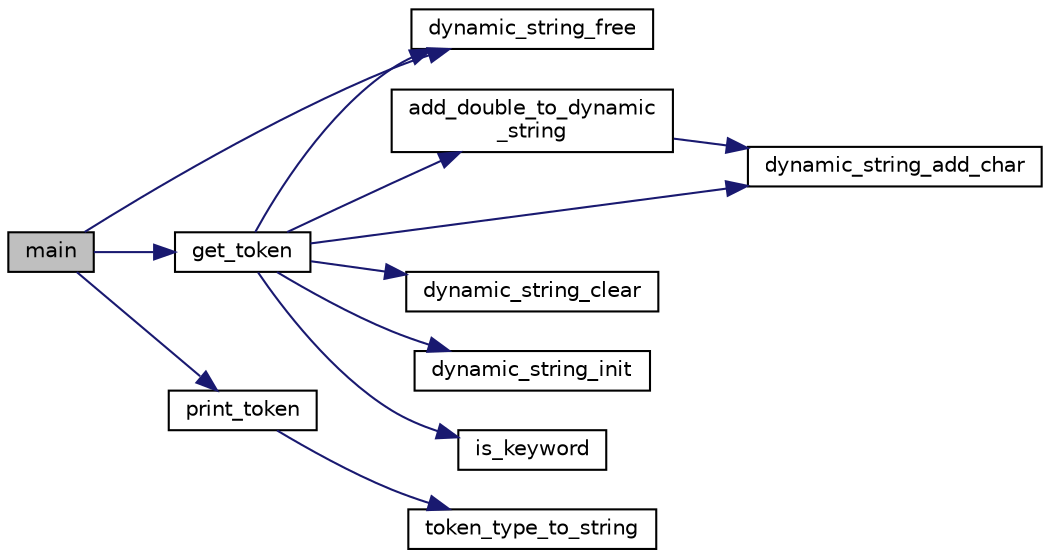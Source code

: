 digraph "main"
{
 // LATEX_PDF_SIZE
  edge [fontname="Helvetica",fontsize="10",labelfontname="Helvetica",labelfontsize="10"];
  node [fontname="Helvetica",fontsize="10",shape=record];
  rankdir="LR";
  Node1 [label="main",height=0.2,width=0.4,color="black", fillcolor="grey75", style="filled", fontcolor="black",tooltip=" "];
  Node1 -> Node2 [color="midnightblue",fontsize="10",style="solid",fontname="Helvetica"];
  Node2 [label="dynamic_string_free",height=0.2,width=0.4,color="black", fillcolor="white", style="filled",URL="$newstring_8c.html#a03217aede38d7cef89609b66fd21f2f7",tooltip=" "];
  Node1 -> Node3 [color="midnightblue",fontsize="10",style="solid",fontname="Helvetica"];
  Node3 [label="get_token",height=0.2,width=0.4,color="black", fillcolor="white", style="filled",URL="$lexical__analyser_8c.html#a1b68532a422d65e0eab79e3011af906e",tooltip=" "];
  Node3 -> Node4 [color="midnightblue",fontsize="10",style="solid",fontname="Helvetica"];
  Node4 [label="add_double_to_dynamic\l_string",height=0.2,width=0.4,color="black", fillcolor="white", style="filled",URL="$newstring_8c.html#a723751a5d99efdf10145303c11895ce9",tooltip=" "];
  Node4 -> Node5 [color="midnightblue",fontsize="10",style="solid",fontname="Helvetica"];
  Node5 [label="dynamic_string_add_char",height=0.2,width=0.4,color="black", fillcolor="white", style="filled",URL="$newstring_8c.html#a33884f5f943a1e93cdba424756c663d9",tooltip=" "];
  Node3 -> Node5 [color="midnightblue",fontsize="10",style="solid",fontname="Helvetica"];
  Node3 -> Node6 [color="midnightblue",fontsize="10",style="solid",fontname="Helvetica"];
  Node6 [label="dynamic_string_clear",height=0.2,width=0.4,color="black", fillcolor="white", style="filled",URL="$newstring_8c.html#aa1207c77da58ada32d94fe4e97aa5e1e",tooltip=" "];
  Node3 -> Node2 [color="midnightblue",fontsize="10",style="solid",fontname="Helvetica"];
  Node3 -> Node7 [color="midnightblue",fontsize="10",style="solid",fontname="Helvetica"];
  Node7 [label="dynamic_string_init",height=0.2,width=0.4,color="black", fillcolor="white", style="filled",URL="$newstring_8c.html#a5c4e413e494b26f4a5d9ddba7a274b3c",tooltip=" "];
  Node3 -> Node8 [color="midnightblue",fontsize="10",style="solid",fontname="Helvetica"];
  Node8 [label="is_keyword",height=0.2,width=0.4,color="black", fillcolor="white", style="filled",URL="$lexical__analyser_8c.html#ade03459f3b506becbc1e389002a1126a",tooltip=" "];
  Node1 -> Node9 [color="midnightblue",fontsize="10",style="solid",fontname="Helvetica"];
  Node9 [label="print_token",height=0.2,width=0.4,color="black", fillcolor="white", style="filled",URL="$main_8c.html#acbb4fd03fd6564af6fe03306ec48364c",tooltip=" "];
  Node9 -> Node10 [color="midnightblue",fontsize="10",style="solid",fontname="Helvetica"];
  Node10 [label="token_type_to_string",height=0.2,width=0.4,color="black", fillcolor="white", style="filled",URL="$main_8c.html#a67367cc8618de258a4163191d1ac05b8",tooltip=" "];
}
